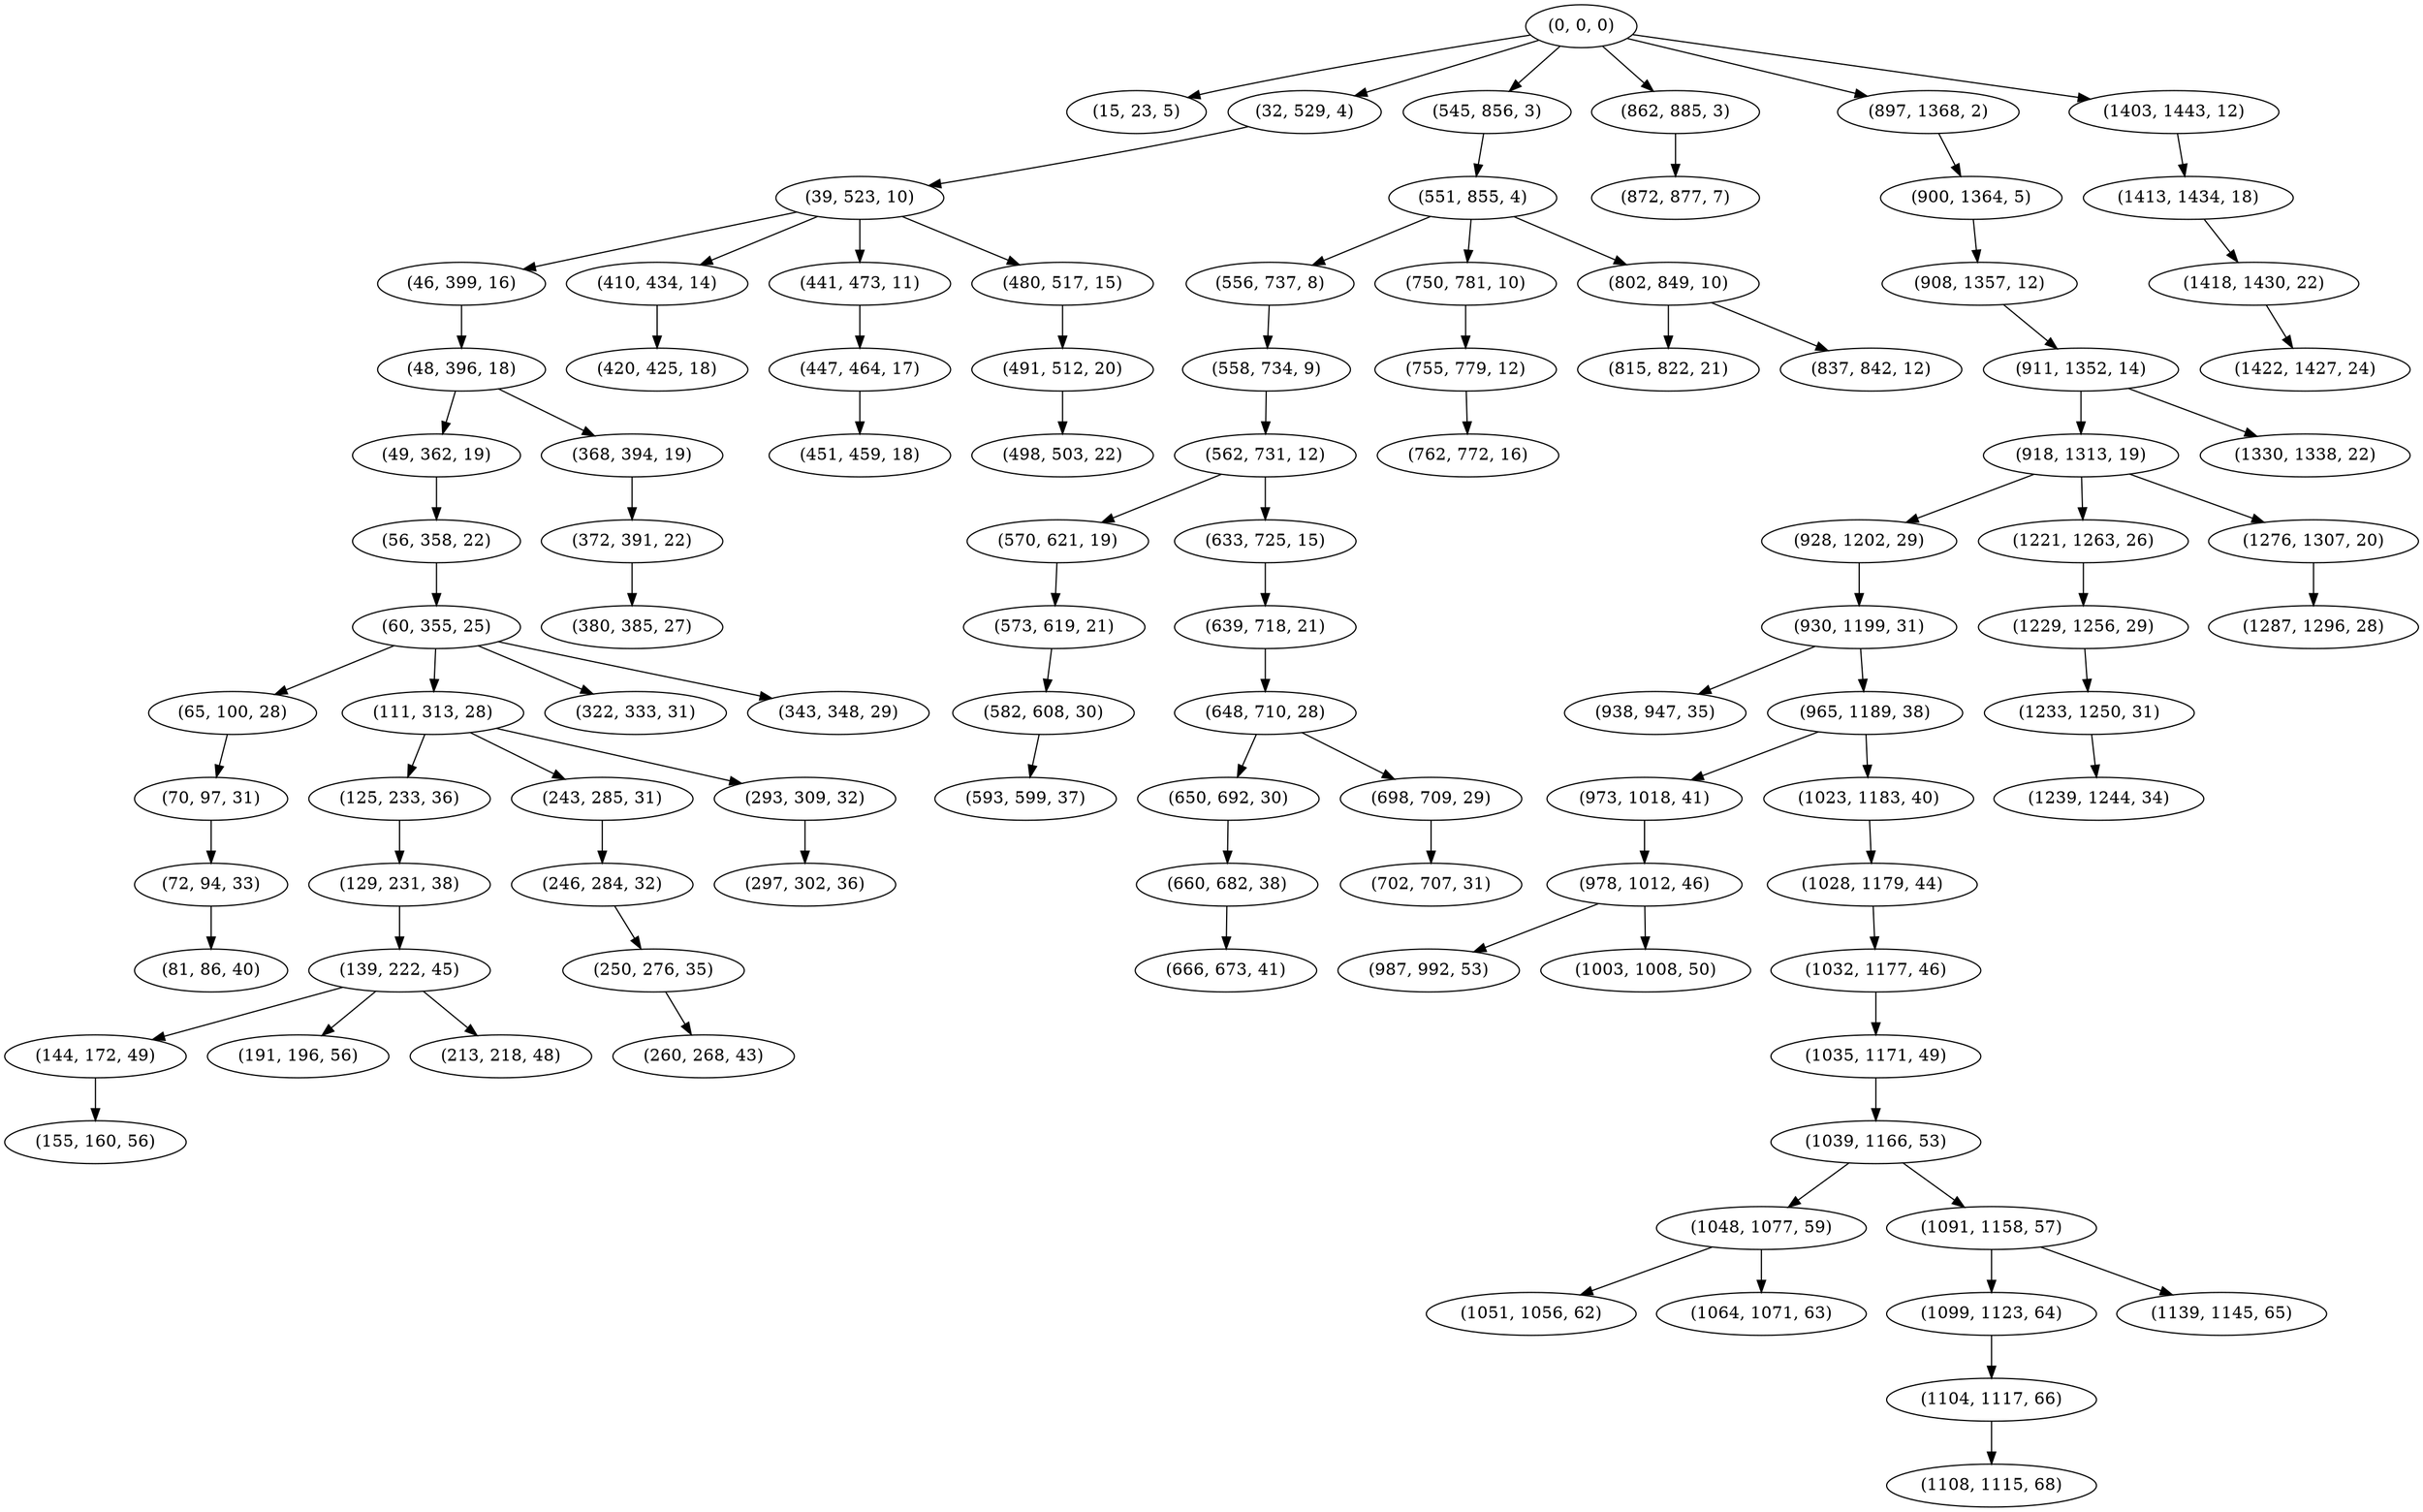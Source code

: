 digraph tree {
    "(0, 0, 0)";
    "(15, 23, 5)";
    "(32, 529, 4)";
    "(39, 523, 10)";
    "(46, 399, 16)";
    "(48, 396, 18)";
    "(49, 362, 19)";
    "(56, 358, 22)";
    "(60, 355, 25)";
    "(65, 100, 28)";
    "(70, 97, 31)";
    "(72, 94, 33)";
    "(81, 86, 40)";
    "(111, 313, 28)";
    "(125, 233, 36)";
    "(129, 231, 38)";
    "(139, 222, 45)";
    "(144, 172, 49)";
    "(155, 160, 56)";
    "(191, 196, 56)";
    "(213, 218, 48)";
    "(243, 285, 31)";
    "(246, 284, 32)";
    "(250, 276, 35)";
    "(260, 268, 43)";
    "(293, 309, 32)";
    "(297, 302, 36)";
    "(322, 333, 31)";
    "(343, 348, 29)";
    "(368, 394, 19)";
    "(372, 391, 22)";
    "(380, 385, 27)";
    "(410, 434, 14)";
    "(420, 425, 18)";
    "(441, 473, 11)";
    "(447, 464, 17)";
    "(451, 459, 18)";
    "(480, 517, 15)";
    "(491, 512, 20)";
    "(498, 503, 22)";
    "(545, 856, 3)";
    "(551, 855, 4)";
    "(556, 737, 8)";
    "(558, 734, 9)";
    "(562, 731, 12)";
    "(570, 621, 19)";
    "(573, 619, 21)";
    "(582, 608, 30)";
    "(593, 599, 37)";
    "(633, 725, 15)";
    "(639, 718, 21)";
    "(648, 710, 28)";
    "(650, 692, 30)";
    "(660, 682, 38)";
    "(666, 673, 41)";
    "(698, 709, 29)";
    "(702, 707, 31)";
    "(750, 781, 10)";
    "(755, 779, 12)";
    "(762, 772, 16)";
    "(802, 849, 10)";
    "(815, 822, 21)";
    "(837, 842, 12)";
    "(862, 885, 3)";
    "(872, 877, 7)";
    "(897, 1368, 2)";
    "(900, 1364, 5)";
    "(908, 1357, 12)";
    "(911, 1352, 14)";
    "(918, 1313, 19)";
    "(928, 1202, 29)";
    "(930, 1199, 31)";
    "(938, 947, 35)";
    "(965, 1189, 38)";
    "(973, 1018, 41)";
    "(978, 1012, 46)";
    "(987, 992, 53)";
    "(1003, 1008, 50)";
    "(1023, 1183, 40)";
    "(1028, 1179, 44)";
    "(1032, 1177, 46)";
    "(1035, 1171, 49)";
    "(1039, 1166, 53)";
    "(1048, 1077, 59)";
    "(1051, 1056, 62)";
    "(1064, 1071, 63)";
    "(1091, 1158, 57)";
    "(1099, 1123, 64)";
    "(1104, 1117, 66)";
    "(1108, 1115, 68)";
    "(1139, 1145, 65)";
    "(1221, 1263, 26)";
    "(1229, 1256, 29)";
    "(1233, 1250, 31)";
    "(1239, 1244, 34)";
    "(1276, 1307, 20)";
    "(1287, 1296, 28)";
    "(1330, 1338, 22)";
    "(1403, 1443, 12)";
    "(1413, 1434, 18)";
    "(1418, 1430, 22)";
    "(1422, 1427, 24)";
    "(0, 0, 0)" -> "(15, 23, 5)";
    "(0, 0, 0)" -> "(32, 529, 4)";
    "(0, 0, 0)" -> "(545, 856, 3)";
    "(0, 0, 0)" -> "(862, 885, 3)";
    "(0, 0, 0)" -> "(897, 1368, 2)";
    "(0, 0, 0)" -> "(1403, 1443, 12)";
    "(32, 529, 4)" -> "(39, 523, 10)";
    "(39, 523, 10)" -> "(46, 399, 16)";
    "(39, 523, 10)" -> "(410, 434, 14)";
    "(39, 523, 10)" -> "(441, 473, 11)";
    "(39, 523, 10)" -> "(480, 517, 15)";
    "(46, 399, 16)" -> "(48, 396, 18)";
    "(48, 396, 18)" -> "(49, 362, 19)";
    "(48, 396, 18)" -> "(368, 394, 19)";
    "(49, 362, 19)" -> "(56, 358, 22)";
    "(56, 358, 22)" -> "(60, 355, 25)";
    "(60, 355, 25)" -> "(65, 100, 28)";
    "(60, 355, 25)" -> "(111, 313, 28)";
    "(60, 355, 25)" -> "(322, 333, 31)";
    "(60, 355, 25)" -> "(343, 348, 29)";
    "(65, 100, 28)" -> "(70, 97, 31)";
    "(70, 97, 31)" -> "(72, 94, 33)";
    "(72, 94, 33)" -> "(81, 86, 40)";
    "(111, 313, 28)" -> "(125, 233, 36)";
    "(111, 313, 28)" -> "(243, 285, 31)";
    "(111, 313, 28)" -> "(293, 309, 32)";
    "(125, 233, 36)" -> "(129, 231, 38)";
    "(129, 231, 38)" -> "(139, 222, 45)";
    "(139, 222, 45)" -> "(144, 172, 49)";
    "(139, 222, 45)" -> "(191, 196, 56)";
    "(139, 222, 45)" -> "(213, 218, 48)";
    "(144, 172, 49)" -> "(155, 160, 56)";
    "(243, 285, 31)" -> "(246, 284, 32)";
    "(246, 284, 32)" -> "(250, 276, 35)";
    "(250, 276, 35)" -> "(260, 268, 43)";
    "(293, 309, 32)" -> "(297, 302, 36)";
    "(368, 394, 19)" -> "(372, 391, 22)";
    "(372, 391, 22)" -> "(380, 385, 27)";
    "(410, 434, 14)" -> "(420, 425, 18)";
    "(441, 473, 11)" -> "(447, 464, 17)";
    "(447, 464, 17)" -> "(451, 459, 18)";
    "(480, 517, 15)" -> "(491, 512, 20)";
    "(491, 512, 20)" -> "(498, 503, 22)";
    "(545, 856, 3)" -> "(551, 855, 4)";
    "(551, 855, 4)" -> "(556, 737, 8)";
    "(551, 855, 4)" -> "(750, 781, 10)";
    "(551, 855, 4)" -> "(802, 849, 10)";
    "(556, 737, 8)" -> "(558, 734, 9)";
    "(558, 734, 9)" -> "(562, 731, 12)";
    "(562, 731, 12)" -> "(570, 621, 19)";
    "(562, 731, 12)" -> "(633, 725, 15)";
    "(570, 621, 19)" -> "(573, 619, 21)";
    "(573, 619, 21)" -> "(582, 608, 30)";
    "(582, 608, 30)" -> "(593, 599, 37)";
    "(633, 725, 15)" -> "(639, 718, 21)";
    "(639, 718, 21)" -> "(648, 710, 28)";
    "(648, 710, 28)" -> "(650, 692, 30)";
    "(648, 710, 28)" -> "(698, 709, 29)";
    "(650, 692, 30)" -> "(660, 682, 38)";
    "(660, 682, 38)" -> "(666, 673, 41)";
    "(698, 709, 29)" -> "(702, 707, 31)";
    "(750, 781, 10)" -> "(755, 779, 12)";
    "(755, 779, 12)" -> "(762, 772, 16)";
    "(802, 849, 10)" -> "(815, 822, 21)";
    "(802, 849, 10)" -> "(837, 842, 12)";
    "(862, 885, 3)" -> "(872, 877, 7)";
    "(897, 1368, 2)" -> "(900, 1364, 5)";
    "(900, 1364, 5)" -> "(908, 1357, 12)";
    "(908, 1357, 12)" -> "(911, 1352, 14)";
    "(911, 1352, 14)" -> "(918, 1313, 19)";
    "(911, 1352, 14)" -> "(1330, 1338, 22)";
    "(918, 1313, 19)" -> "(928, 1202, 29)";
    "(918, 1313, 19)" -> "(1221, 1263, 26)";
    "(918, 1313, 19)" -> "(1276, 1307, 20)";
    "(928, 1202, 29)" -> "(930, 1199, 31)";
    "(930, 1199, 31)" -> "(938, 947, 35)";
    "(930, 1199, 31)" -> "(965, 1189, 38)";
    "(965, 1189, 38)" -> "(973, 1018, 41)";
    "(965, 1189, 38)" -> "(1023, 1183, 40)";
    "(973, 1018, 41)" -> "(978, 1012, 46)";
    "(978, 1012, 46)" -> "(987, 992, 53)";
    "(978, 1012, 46)" -> "(1003, 1008, 50)";
    "(1023, 1183, 40)" -> "(1028, 1179, 44)";
    "(1028, 1179, 44)" -> "(1032, 1177, 46)";
    "(1032, 1177, 46)" -> "(1035, 1171, 49)";
    "(1035, 1171, 49)" -> "(1039, 1166, 53)";
    "(1039, 1166, 53)" -> "(1048, 1077, 59)";
    "(1039, 1166, 53)" -> "(1091, 1158, 57)";
    "(1048, 1077, 59)" -> "(1051, 1056, 62)";
    "(1048, 1077, 59)" -> "(1064, 1071, 63)";
    "(1091, 1158, 57)" -> "(1099, 1123, 64)";
    "(1091, 1158, 57)" -> "(1139, 1145, 65)";
    "(1099, 1123, 64)" -> "(1104, 1117, 66)";
    "(1104, 1117, 66)" -> "(1108, 1115, 68)";
    "(1221, 1263, 26)" -> "(1229, 1256, 29)";
    "(1229, 1256, 29)" -> "(1233, 1250, 31)";
    "(1233, 1250, 31)" -> "(1239, 1244, 34)";
    "(1276, 1307, 20)" -> "(1287, 1296, 28)";
    "(1403, 1443, 12)" -> "(1413, 1434, 18)";
    "(1413, 1434, 18)" -> "(1418, 1430, 22)";
    "(1418, 1430, 22)" -> "(1422, 1427, 24)";
}
